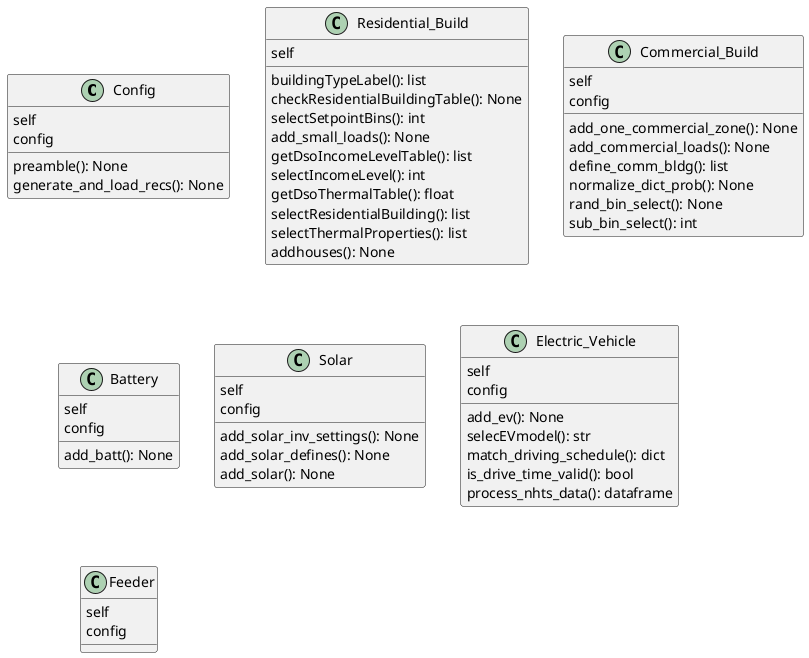@startuml gld_residential_feeder_class.wsd

class Config {
    self 
    config

    preamble(): None
    generate_and_load_recs(): None
}

class Residential_Build {
    self

    buildingTypeLabel(): list
    checkResidentialBuildingTable(): None 
    selectSetpointBins(): int 
    add_small_loads(): None
    getDsoIncomeLevelTable(): list
    selectIncomeLevel(): int
    getDsoThermalTable(): float
    selectResidentialBuilding(): list
    selectThermalProperties(): list 
    addhouses(): None
}

class Commercial_Build {
    self
    config

    add_one_commercial_zone(): None
    add_commercial_loads(): None
    define_comm_bldg(): list
    normalize_dict_prob(): None
    rand_bin_select(): None
    sub_bin_select(): int
}

class Battery {
    self
    config

    add_batt(): None
}

class Solar {
    self
    config

    add_solar_inv_settings(): None
    add_solar_defines(): None
    add_solar(): None
}

class Electric_Vehicle {
    self
    config

    add_ev(): None
    selecEVmodel(): str
    match_driving_schedule(): dict
    is_drive_time_valid(): bool
    process_nhts_data(): dataframe
}

class Feeder {
    self
    config

    

}

@enduml